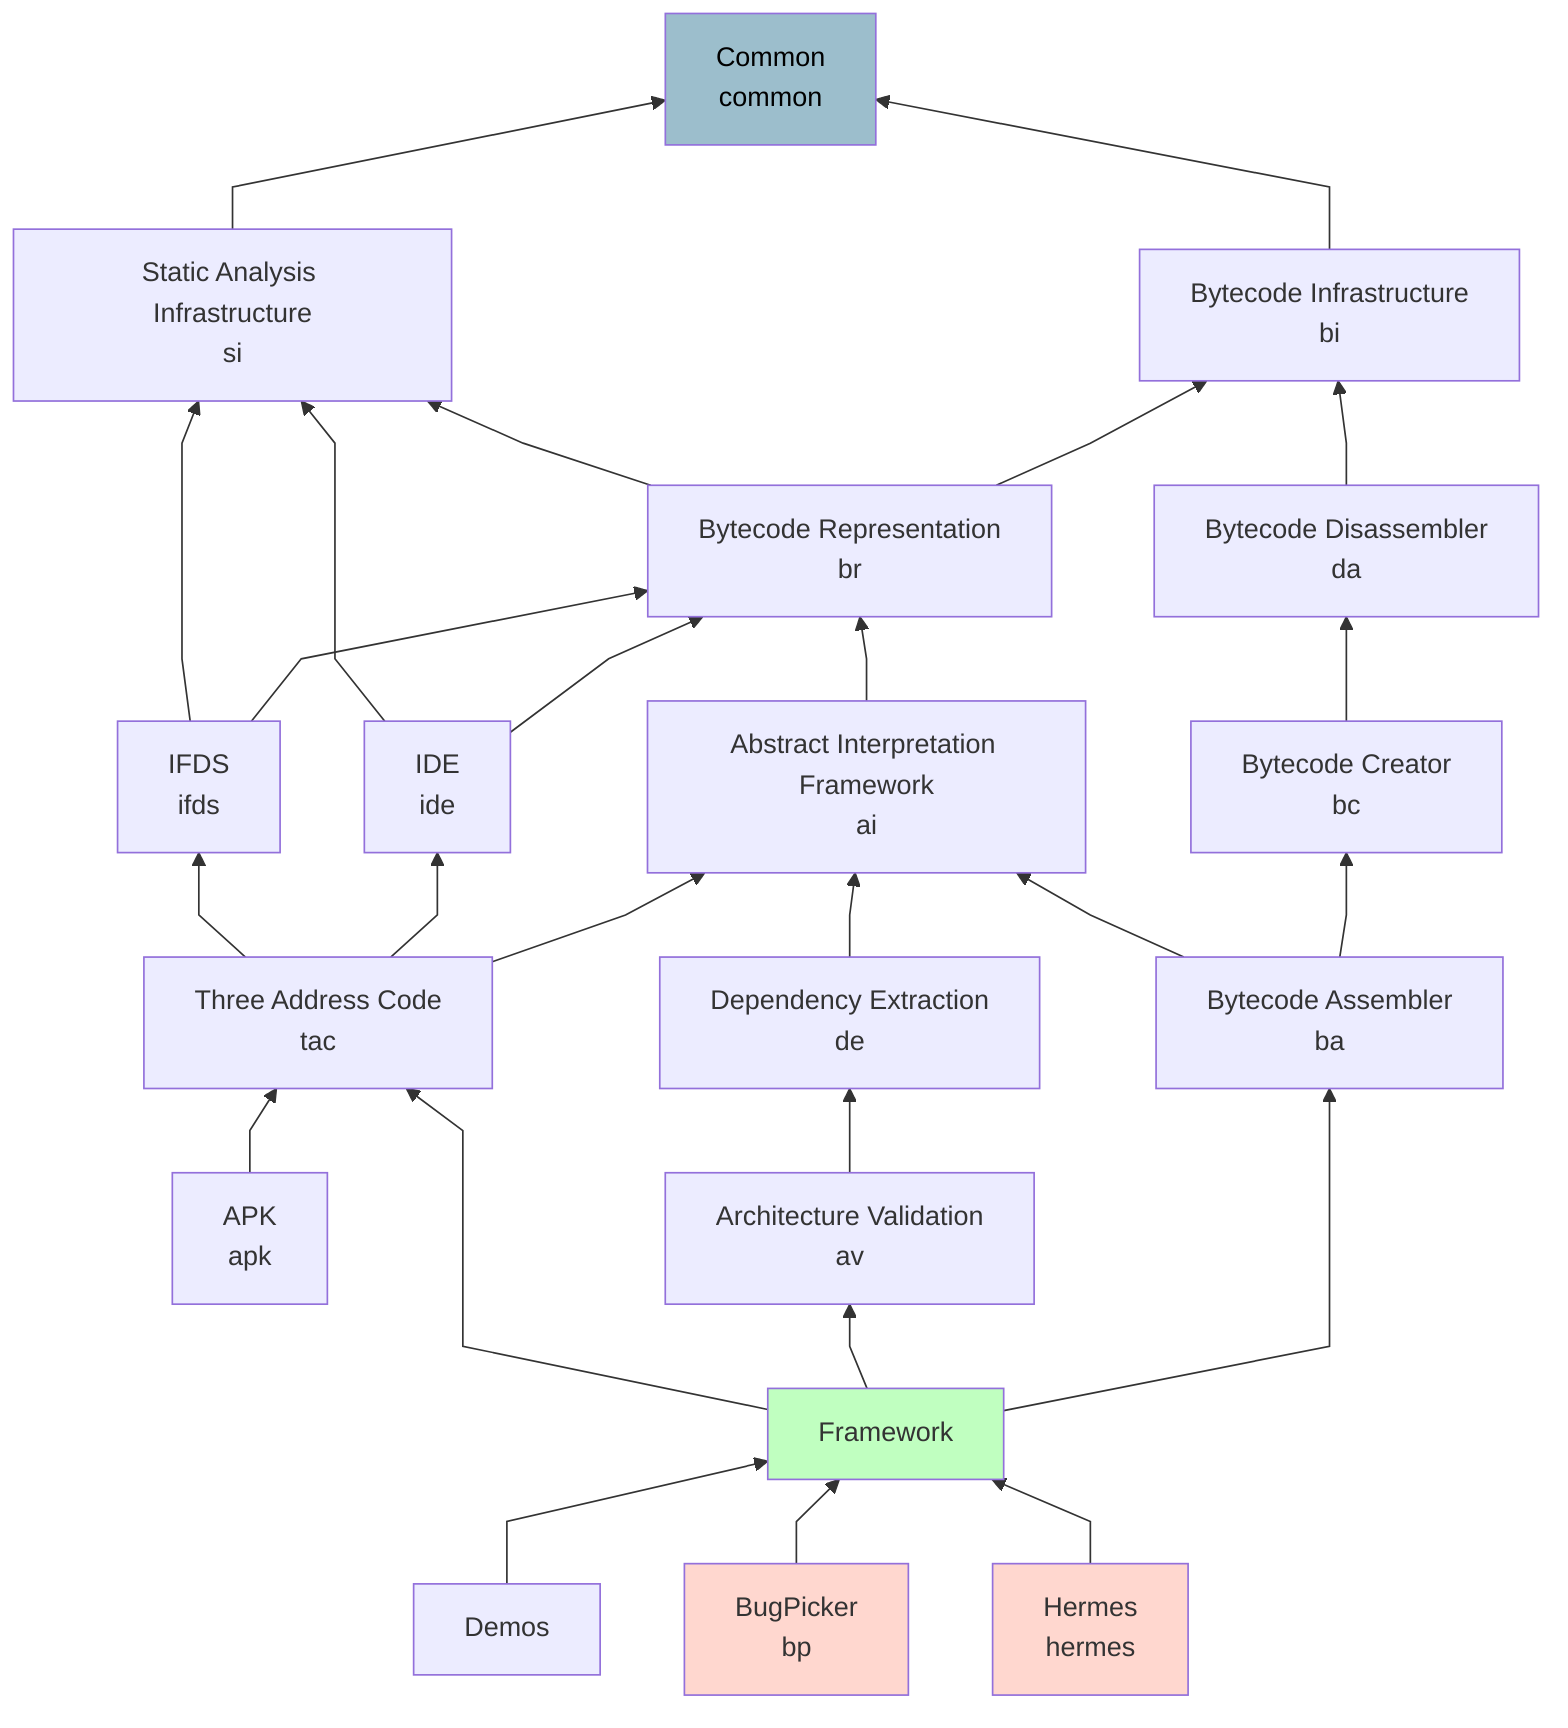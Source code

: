 %%{ init: { 'flowchart': { 'curve': 'linear' } } }%%
flowchart BT
    common[Common<br>common]

    si[Static Analysis Infrastructure<br>si]
    bi[Bytecode Infrastructure<br>bi]

    br[Bytecode Representation<br>br]
    da[Bytecode Disassembler<br>da]

    ide[IDE<br>ide]
    ifds[IFDS<br>ifds]
    ai[Abstract Interpretation Framework<br>ai]
    bc[Bytecode Creator<br>bc]

    tac[Three Address Code<br>tac]
    de[Dependency Extraction<br>de]
    ba[Bytecode Assembler<br>ba]

    apk[APK<br>apk]
    av[Architecture Validation<br>av]

    framework[Framework]

    demos[Demos]
    bp[BugPicker<br>bp]
    hermes[Hermes<br>hermes]

    style common fill:#9cbecc,color:black
    style framework fill:#c0ffc0
    style bp fill:#ffd7cf
    style hermes fill:#ffd7cf

    si --> common

    bi --> common

    br --> si
    br --> bi
    da --> bi

    ide --> si
    ide --> br

    ifds --> si
    ifds --> br

    ai --> br

    bc --> da

    de --> ai

    tac --> ifds
    tac --> ide
    tac --> ai

    apk --> tac

    ba --> ai
    ba --> bc

    av --> de

    framework --> tac
    framework --> av
    framework --> ba
    
    demos --> framework
    bp --> framework
    hermes --> framework